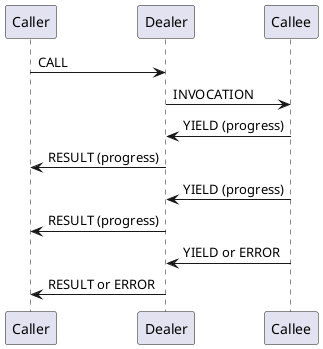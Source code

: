 @startuml
participant Caller
participant Dealer
participant Callee

Caller -> Dealer : CALL
Dealer -> Callee : INVOCATION
Callee -> Dealer : YIELD (progress)
Dealer -> Caller : RESULT (progress)
Callee -> Dealer : YIELD (progress)
Dealer -> Caller : RESULT (progress)
Callee -> Dealer : YIELD or ERROR
Dealer -> Caller : RESULT or ERROR
@enduml